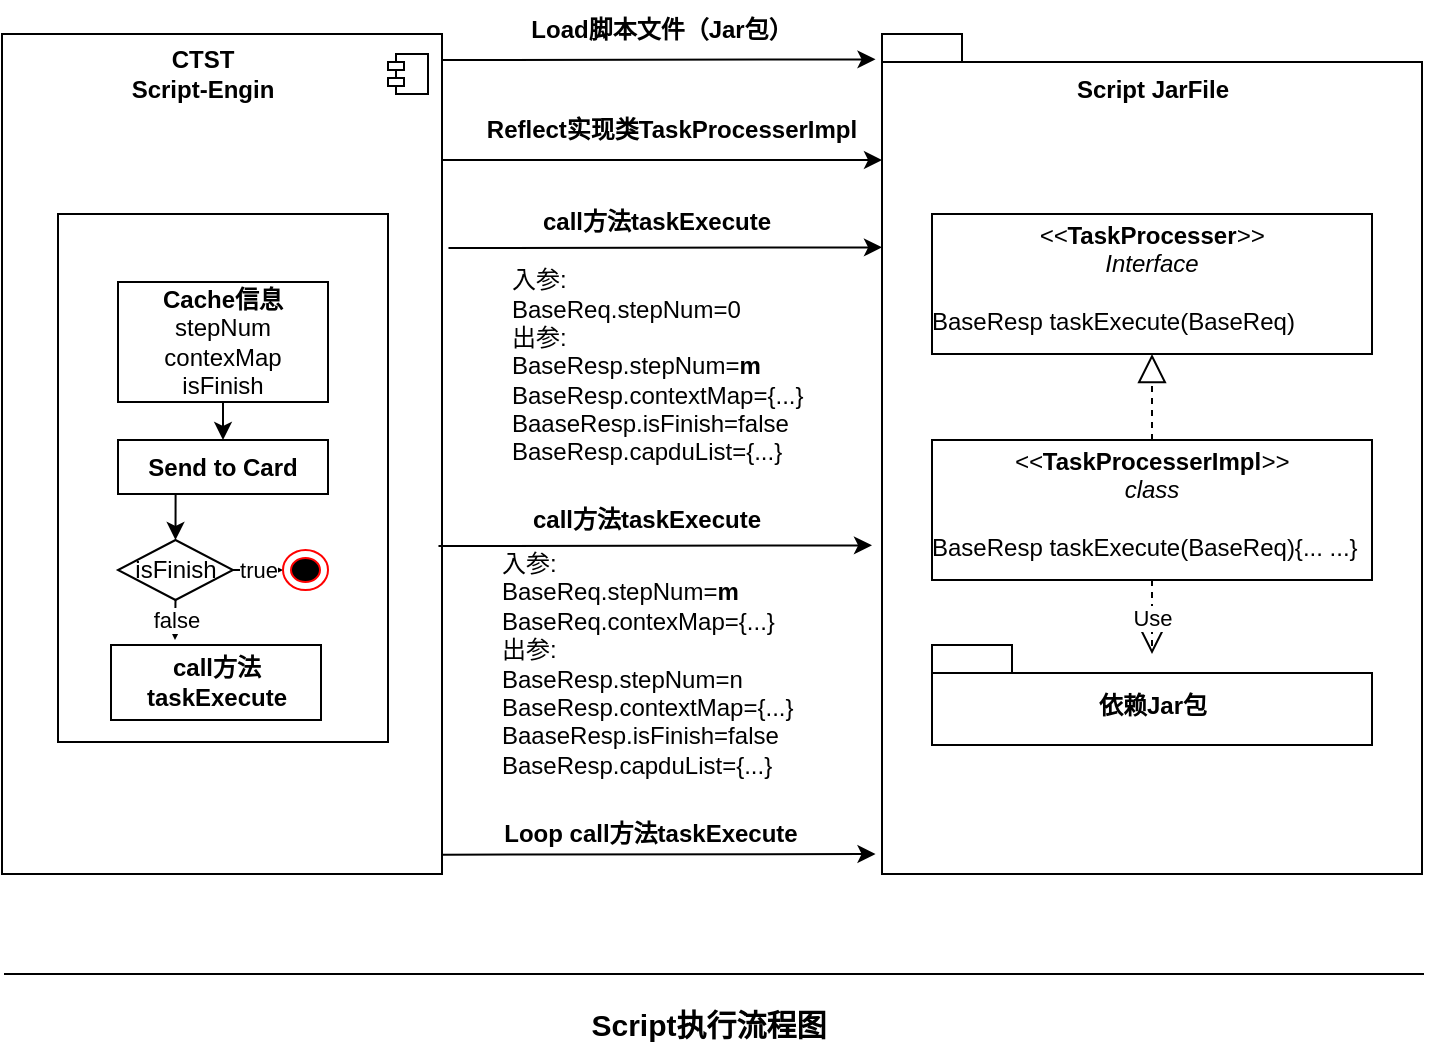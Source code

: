 <mxfile version="17.0.0" type="github" pages="2">
  <diagram id="DTb0DBWxI_fAw0stkX-Z" name="执行流程">
    <mxGraphModel dx="1038" dy="483" grid="1" gridSize="10" guides="1" tooltips="1" connect="1" arrows="1" fold="1" page="1" pageScale="1" pageWidth="827" pageHeight="1169" math="0" shadow="0">
      <root>
        <mxCell id="0" />
        <mxCell id="1" parent="0" />
        <mxCell id="gC5NSNKIQOHYEeJcPXgZ-23" value="" style="shape=folder;fontStyle=1;spacingTop=10;tabWidth=40;tabHeight=14;tabPosition=left;html=1;" vertex="1" parent="1">
          <mxGeometry x="499" y="530" width="270" height="420" as="geometry" />
        </mxCell>
        <mxCell id="gC5NSNKIQOHYEeJcPXgZ-8" value="&lt;p style=&quot;margin: 0px ; margin-top: 4px ; text-align: center&quot;&gt;&lt;i&gt;&amp;lt;&amp;lt;&lt;/i&gt;&lt;span&gt;&lt;b&gt;TaskProcesser&lt;/b&gt;&lt;/span&gt;&lt;i&gt;&amp;gt;&amp;gt;&lt;/i&gt;&lt;br&gt;&lt;i&gt;Interface&lt;/i&gt;&lt;/p&gt;&lt;p style=&quot;margin: 0px ; margin-left: 4px&quot;&gt;&lt;br&gt;&lt;/p&gt;BaseResp&lt;span&gt;&amp;nbsp;taskExecute(BaseReq)&lt;/span&gt;" style="verticalAlign=top;align=left;overflow=fill;fontSize=12;fontFamily=Helvetica;html=1;" vertex="1" parent="1">
          <mxGeometry x="524" y="620" width="220" height="70" as="geometry" />
        </mxCell>
        <mxCell id="gC5NSNKIQOHYEeJcPXgZ-10" value="&lt;p style=&quot;margin: 0px ; margin-top: 4px ; text-align: center&quot;&gt;&lt;i&gt;&amp;lt;&amp;lt;&lt;/i&gt;&lt;span&gt;&lt;b&gt;TaskProcesserImpl&lt;/b&gt;&lt;/span&gt;&lt;i&gt;&amp;gt;&amp;gt;&lt;/i&gt;&lt;br&gt;&lt;i&gt;class&lt;/i&gt;&lt;/p&gt;&lt;p style=&quot;margin: 0px ; margin-left: 4px&quot;&gt;&lt;br&gt;&lt;/p&gt;BaseResp&lt;span&gt;&amp;nbsp;taskExecute(BaseReq){... ...}&lt;/span&gt;" style="verticalAlign=top;align=left;overflow=fill;fontSize=12;fontFamily=Helvetica;html=1;" vertex="1" parent="1">
          <mxGeometry x="524" y="733" width="220" height="70" as="geometry" />
        </mxCell>
        <mxCell id="gC5NSNKIQOHYEeJcPXgZ-11" value="" style="endArrow=block;dashed=1;endFill=0;endSize=12;html=1;rounded=0;exitX=0.5;exitY=0;exitDx=0;exitDy=0;entryX=0.5;entryY=1;entryDx=0;entryDy=0;" edge="1" parent="1" source="gC5NSNKIQOHYEeJcPXgZ-10" target="gC5NSNKIQOHYEeJcPXgZ-8">
          <mxGeometry width="160" relative="1" as="geometry">
            <mxPoint x="534" y="520" as="sourcePoint" />
            <mxPoint x="694" y="520" as="targetPoint" />
          </mxGeometry>
        </mxCell>
        <mxCell id="gC5NSNKIQOHYEeJcPXgZ-21" value="依赖Jar包" style="shape=folder;fontStyle=1;spacingTop=10;tabWidth=40;tabHeight=14;tabPosition=left;html=1;" vertex="1" parent="1">
          <mxGeometry x="524" y="835.5" width="220" height="50" as="geometry" />
        </mxCell>
        <mxCell id="gC5NSNKIQOHYEeJcPXgZ-22" value="Use" style="endArrow=open;endSize=12;dashed=1;html=1;rounded=0;exitX=0.5;exitY=1;exitDx=0;exitDy=0;" edge="1" parent="1" source="gC5NSNKIQOHYEeJcPXgZ-10">
          <mxGeometry width="160" relative="1" as="geometry">
            <mxPoint x="534" y="640" as="sourcePoint" />
            <mxPoint x="634" y="840" as="targetPoint" />
          </mxGeometry>
        </mxCell>
        <mxCell id="gC5NSNKIQOHYEeJcPXgZ-24" value="&lt;b&gt;&lt;br&gt;&lt;/b&gt;" style="html=1;dropTarget=0;" vertex="1" parent="1">
          <mxGeometry x="59" y="530" width="220" height="420" as="geometry" />
        </mxCell>
        <mxCell id="gC5NSNKIQOHYEeJcPXgZ-63" value="" style="rounded=0;whiteSpace=wrap;html=1;" vertex="1" parent="1">
          <mxGeometry x="87" y="620" width="165" height="264" as="geometry" />
        </mxCell>
        <mxCell id="gC5NSNKIQOHYEeJcPXgZ-26" value="" style="endArrow=classic;html=1;rounded=0;entryX=-0.012;entryY=0.128;entryDx=0;entryDy=0;entryPerimeter=0;" edge="1" parent="1">
          <mxGeometry width="50" height="50" relative="1" as="geometry">
            <mxPoint x="279" y="543" as="sourcePoint" />
            <mxPoint x="495.76" y="542.68" as="targetPoint" />
          </mxGeometry>
        </mxCell>
        <mxCell id="gC5NSNKIQOHYEeJcPXgZ-27" value="Load脚本文件（Jar包）" style="text;html=1;strokeColor=none;fillColor=none;align=center;verticalAlign=middle;whiteSpace=wrap;rounded=0;fontStyle=1" vertex="1" parent="1">
          <mxGeometry x="319" y="513" width="140" height="30" as="geometry" />
        </mxCell>
        <mxCell id="gC5NSNKIQOHYEeJcPXgZ-28" value="" style="endArrow=classic;html=1;rounded=0;entryX=0;entryY=0.355;entryDx=0;entryDy=0;entryPerimeter=0;" edge="1" parent="1">
          <mxGeometry width="50" height="50" relative="1" as="geometry">
            <mxPoint x="279" y="593" as="sourcePoint" />
            <mxPoint x="499" y="593.05" as="targetPoint" />
          </mxGeometry>
        </mxCell>
        <mxCell id="gC5NSNKIQOHYEeJcPXgZ-29" value="Reflect实现类TaskProcesserImpl" style="text;html=1;strokeColor=none;fillColor=none;align=center;verticalAlign=middle;whiteSpace=wrap;rounded=0;fontStyle=1" vertex="1" parent="1">
          <mxGeometry x="289" y="563" width="210" height="30" as="geometry" />
        </mxCell>
        <mxCell id="gC5NSNKIQOHYEeJcPXgZ-31" value="" style="endArrow=classic;html=1;rounded=0;entryX=-0.012;entryY=0.128;entryDx=0;entryDy=0;entryPerimeter=0;" edge="1" parent="1">
          <mxGeometry width="50" height="50" relative="1" as="geometry">
            <mxPoint x="282.24" y="637" as="sourcePoint" />
            <mxPoint x="499" y="636.68" as="targetPoint" />
          </mxGeometry>
        </mxCell>
        <mxCell id="gC5NSNKIQOHYEeJcPXgZ-32" value="入参:&lt;br&gt;BaseReq.stepNum=0&lt;br&gt;出参:&lt;br&gt;&lt;div&gt;BaseResp.stepNum=&lt;b&gt;m&lt;/b&gt;&lt;/div&gt;&lt;div&gt;&lt;span&gt;BaseResp.contextMap={...}&lt;/span&gt;&lt;/div&gt;&lt;div&gt;&lt;span&gt;BaaseResp.isFinish=false&lt;/span&gt;&lt;/div&gt;&lt;div&gt;&lt;span&gt;BaseResp.capduList={...}&lt;br&gt;&lt;/span&gt;&lt;/div&gt;" style="text;html=1;strokeColor=none;fillColor=none;align=left;verticalAlign=middle;whiteSpace=wrap;rounded=0;" vertex="1" parent="1">
          <mxGeometry x="312.38" y="641" width="153.24" height="110" as="geometry" />
        </mxCell>
        <mxCell id="gC5NSNKIQOHYEeJcPXgZ-34" value="&lt;span style=&quot;text-align: left&quot;&gt;call方法taskExecute&lt;/span&gt;" style="text;html=1;align=center;verticalAlign=middle;resizable=0;points=[];autosize=1;strokeColor=none;fillColor=none;fontStyle=1" vertex="1" parent="1">
          <mxGeometry x="320.62" y="614" width="130" height="20" as="geometry" />
        </mxCell>
        <mxCell id="gC5NSNKIQOHYEeJcPXgZ-35" value="&lt;b&gt;CTST&lt;br&gt;Script-Engin&lt;/b&gt;" style="text;html=1;align=center;verticalAlign=middle;resizable=0;points=[];autosize=1;strokeColor=none;fillColor=none;" vertex="1" parent="1">
          <mxGeometry x="113.5" y="535" width="90" height="30" as="geometry" />
        </mxCell>
        <mxCell id="gC5NSNKIQOHYEeJcPXgZ-66" style="edgeStyle=orthogonalEdgeStyle;rounded=0;orthogonalLoop=1;jettySize=auto;html=1;exitX=0.5;exitY=1;exitDx=0;exitDy=0;entryX=0.5;entryY=0;entryDx=0;entryDy=0;" edge="1" parent="1" source="gC5NSNKIQOHYEeJcPXgZ-38" target="gC5NSNKIQOHYEeJcPXgZ-44">
          <mxGeometry relative="1" as="geometry" />
        </mxCell>
        <mxCell id="gC5NSNKIQOHYEeJcPXgZ-38" value="&lt;b&gt;Cache信息&lt;/b&gt;&lt;br&gt;&lt;span&gt;stepNum&lt;/span&gt;&lt;br&gt;&lt;span&gt;contexMap&lt;/span&gt;&lt;br&gt;&lt;span&gt;isFinish&lt;/span&gt;" style="rounded=0;whiteSpace=wrap;html=1;" vertex="1" parent="1">
          <mxGeometry x="117" y="654" width="105" height="60" as="geometry" />
        </mxCell>
        <mxCell id="gC5NSNKIQOHYEeJcPXgZ-39" value="" style="endArrow=classic;html=1;rounded=0;entryX=-0.012;entryY=0.128;entryDx=0;entryDy=0;entryPerimeter=0;" edge="1" parent="1">
          <mxGeometry width="50" height="50" relative="1" as="geometry">
            <mxPoint x="277.24" y="786" as="sourcePoint" />
            <mxPoint x="494" y="785.68" as="targetPoint" />
          </mxGeometry>
        </mxCell>
        <mxCell id="gC5NSNKIQOHYEeJcPXgZ-40" value="入参:&lt;br&gt;BaseReq.stepNum=&lt;b&gt;m&lt;/b&gt;&lt;br&gt;BaseReq.contexMap={...}&lt;br&gt;出参:&lt;br&gt;&lt;div&gt;&lt;span&gt;BaseResp.stepNum=n&lt;/span&gt;&lt;/div&gt;&lt;div&gt;&lt;span&gt;BaseResp.contextMap={...}&lt;/span&gt;&lt;/div&gt;&lt;div&gt;&lt;span&gt;BaaseResp.isFinish=false&lt;/span&gt;&lt;/div&gt;&lt;div&gt;&lt;span&gt;BaseResp.capduList={...}&lt;br&gt;&lt;/span&gt;&lt;/div&gt;" style="text;html=1;strokeColor=none;fillColor=none;align=left;verticalAlign=middle;whiteSpace=wrap;rounded=0;" vertex="1" parent="1">
          <mxGeometry x="307.38" y="790" width="153.24" height="110" as="geometry" />
        </mxCell>
        <mxCell id="gC5NSNKIQOHYEeJcPXgZ-41" value="&lt;span style=&quot;text-align: left&quot;&gt;call方法taskExecute&lt;/span&gt;" style="text;html=1;align=center;verticalAlign=middle;resizable=0;points=[];autosize=1;strokeColor=none;fillColor=none;fontStyle=1" vertex="1" parent="1">
          <mxGeometry x="315.62" y="763" width="130" height="20" as="geometry" />
        </mxCell>
        <mxCell id="gC5NSNKIQOHYEeJcPXgZ-49" style="edgeStyle=orthogonalEdgeStyle;rounded=0;orthogonalLoop=1;jettySize=auto;html=1;exitX=0.25;exitY=1;exitDx=0;exitDy=0;entryX=0.5;entryY=0;entryDx=0;entryDy=0;" edge="1" parent="1" source="gC5NSNKIQOHYEeJcPXgZ-44" target="gC5NSNKIQOHYEeJcPXgZ-45">
          <mxGeometry relative="1" as="geometry" />
        </mxCell>
        <mxCell id="gC5NSNKIQOHYEeJcPXgZ-44" value="&lt;b&gt;Send to Card&lt;/b&gt;" style="rounded=0;whiteSpace=wrap;html=1;" vertex="1" parent="1">
          <mxGeometry x="117" y="733" width="105" height="27" as="geometry" />
        </mxCell>
        <mxCell id="gC5NSNKIQOHYEeJcPXgZ-50" value="false" style="edgeStyle=orthogonalEdgeStyle;rounded=0;orthogonalLoop=1;jettySize=auto;html=1;exitX=0.5;exitY=1;exitDx=0;exitDy=0;" edge="1" parent="1" source="gC5NSNKIQOHYEeJcPXgZ-45">
          <mxGeometry relative="1" as="geometry">
            <mxPoint x="145.5" y="833" as="targetPoint" />
          </mxGeometry>
        </mxCell>
        <mxCell id="gC5NSNKIQOHYEeJcPXgZ-53" value="true" style="edgeStyle=orthogonalEdgeStyle;rounded=0;orthogonalLoop=1;jettySize=auto;html=1;exitX=1;exitY=0.5;exitDx=0;exitDy=0;entryX=0;entryY=0.5;entryDx=0;entryDy=0;" edge="1" parent="1" source="gC5NSNKIQOHYEeJcPXgZ-45" target="gC5NSNKIQOHYEeJcPXgZ-47">
          <mxGeometry relative="1" as="geometry" />
        </mxCell>
        <mxCell id="gC5NSNKIQOHYEeJcPXgZ-45" value="isFinish" style="rhombus;whiteSpace=wrap;html=1;" vertex="1" parent="1">
          <mxGeometry x="117" y="783" width="57.5" height="30" as="geometry" />
        </mxCell>
        <mxCell id="gC5NSNKIQOHYEeJcPXgZ-46" value="&lt;span style=&quot;font-weight: 700 ; text-align: left&quot;&gt;call方法taskExecute&lt;/span&gt;" style="rounded=0;whiteSpace=wrap;html=1;" vertex="1" parent="1">
          <mxGeometry x="113.5" y="835.5" width="105" height="37.5" as="geometry" />
        </mxCell>
        <mxCell id="gC5NSNKIQOHYEeJcPXgZ-47" value="" style="ellipse;html=1;shape=endState;fillColor=#000000;strokeColor=#ff0000;" vertex="1" parent="1">
          <mxGeometry x="199.5" y="788" width="22.5" height="20" as="geometry" />
        </mxCell>
        <mxCell id="gC5NSNKIQOHYEeJcPXgZ-56" value="" style="shape=module;jettyWidth=8;jettyHeight=4;" vertex="1" parent="1">
          <mxGeometry x="252" y="540" width="20" height="20" as="geometry" />
        </mxCell>
        <mxCell id="gC5NSNKIQOHYEeJcPXgZ-61" value="" style="shape=image;html=1;verticalAlign=top;verticalLabelPosition=bottom;labelBackgroundColor=#ffffff;imageAspect=0;aspect=fixed;image=https://cdn0.iconfinder.com/data/icons/phosphor-fill-vol-3/256/number-circle-one-fill-128.png" vertex="1" parent="1">
          <mxGeometry x="299" y="518" width="20" height="20" as="geometry" />
        </mxCell>
        <mxCell id="gC5NSNKIQOHYEeJcPXgZ-62" value="" style="shape=image;html=1;verticalAlign=top;verticalLabelPosition=bottom;labelBackgroundColor=#ffffff;imageAspect=0;aspect=fixed;image=https://cdn0.iconfinder.com/data/icons/phosphor-fill-vol-3/256/number-circle-two-fill-128.png" vertex="1" parent="1">
          <mxGeometry x="279" y="568" width="20" height="20" as="geometry" />
        </mxCell>
        <mxCell id="gC5NSNKIQOHYEeJcPXgZ-64" value="" style="shape=image;html=1;verticalAlign=top;verticalLabelPosition=bottom;labelBackgroundColor=#ffffff;imageAspect=0;aspect=fixed;image=https://cdn0.iconfinder.com/data/icons/phosphor-fill-vol-3/256/number-circle-four-fill-128.png" vertex="1" parent="1">
          <mxGeometry x="87" y="621" width="20" height="20" as="geometry" />
        </mxCell>
        <mxCell id="gC5NSNKIQOHYEeJcPXgZ-65" value="" style="shape=image;html=1;verticalAlign=top;verticalLabelPosition=bottom;labelBackgroundColor=#ffffff;imageAspect=0;aspect=fixed;image=https://cdn0.iconfinder.com/data/icons/phosphor-fill-vol-3/256/number-circle-three-fill-128.png" vertex="1" parent="1">
          <mxGeometry x="307.38" y="614" width="20" height="20" as="geometry" />
        </mxCell>
        <mxCell id="gC5NSNKIQOHYEeJcPXgZ-67" value="" style="shape=image;html=1;verticalAlign=top;verticalLabelPosition=bottom;labelBackgroundColor=#ffffff;imageAspect=0;aspect=fixed;image=https://cdn0.iconfinder.com/data/icons/phosphor-fill-vol-3/256/number-circle-five-fill-128.png" vertex="1" parent="1">
          <mxGeometry x="300.62" y="763" width="20" height="20" as="geometry" />
        </mxCell>
        <mxCell id="gC5NSNKIQOHYEeJcPXgZ-68" value="&lt;b&gt;Script JarFile&lt;/b&gt;" style="text;html=1;align=center;verticalAlign=middle;resizable=0;points=[];autosize=1;strokeColor=none;fillColor=none;" vertex="1" parent="1">
          <mxGeometry x="589" y="548" width="90" height="20" as="geometry" />
        </mxCell>
        <mxCell id="gC5NSNKIQOHYEeJcPXgZ-69" value="" style="shape=image;html=1;verticalAlign=top;verticalLabelPosition=bottom;labelBackgroundColor=#ffffff;imageAspect=0;aspect=fixed;image=https://cdn0.iconfinder.com/data/icons/phosphor-fill-vol-3/256/number-circle-six-fill-128.png" vertex="1" parent="1">
          <mxGeometry x="106.5" y="621" width="20" height="20" as="geometry" />
        </mxCell>
        <mxCell id="gC5NSNKIQOHYEeJcPXgZ-72" value="" style="endArrow=classic;html=1;rounded=0;entryX=-0.012;entryY=0.128;entryDx=0;entryDy=0;entryPerimeter=0;" edge="1" parent="1">
          <mxGeometry width="50" height="50" relative="1" as="geometry">
            <mxPoint x="279" y="940.32" as="sourcePoint" />
            <mxPoint x="495.76" y="940.0" as="targetPoint" />
          </mxGeometry>
        </mxCell>
        <mxCell id="gC5NSNKIQOHYEeJcPXgZ-73" value="&lt;span style=&quot;text-align: left&quot;&gt;Loop call方法taskExecute&lt;/span&gt;" style="text;html=1;align=center;verticalAlign=middle;resizable=0;points=[];autosize=1;strokeColor=none;fillColor=none;fontStyle=1" vertex="1" parent="1">
          <mxGeometry x="303" y="920" width="160" height="20" as="geometry" />
        </mxCell>
        <mxCell id="1KI4a15fSYZLkNNxH2AO-1" value="&lt;b style=&quot;font-size: 15px;&quot;&gt;&lt;font style=&quot;font-size: 15px;&quot;&gt;Script执行流程图&lt;/font&gt;&lt;/b&gt;" style="text;html=1;strokeColor=none;fillColor=none;align=center;verticalAlign=middle;whiteSpace=wrap;rounded=0;fontColor=#000000;fontSize=15;" vertex="1" parent="1">
          <mxGeometry x="307.38" y="1010" width="211" height="30" as="geometry" />
        </mxCell>
        <mxCell id="1KI4a15fSYZLkNNxH2AO-2" value="" style="endArrow=none;html=1;rounded=0;fontSize=15;fontColor=#000000;" edge="1" parent="1">
          <mxGeometry width="50" height="50" relative="1" as="geometry">
            <mxPoint x="60" y="1000" as="sourcePoint" />
            <mxPoint x="770" y="1000" as="targetPoint" />
          </mxGeometry>
        </mxCell>
      </root>
    </mxGraphModel>
  </diagram>
  <diagram id="MPzV4Yrkr5ZfgHS-EMmR" name="伪代码">
    <mxGraphModel dx="1038" dy="483" grid="1" gridSize="10" guides="1" tooltips="1" connect="1" arrows="1" fold="1" page="1" pageScale="1" pageWidth="827" pageHeight="1169" math="0" shadow="0">
      <root>
        <mxCell id="YnfjXB0vnyMLYhylSGmG-0" />
        <mxCell id="YnfjXB0vnyMLYhylSGmG-1" parent="YnfjXB0vnyMLYhylSGmG-0" />
        <mxCell id="YnfjXB0vnyMLYhylSGmG-2" value="&lt;span&gt;public class TaskProcesserImpl implements&amp;nbsp;&amp;nbsp;TaskProcesser{&lt;/span&gt;&lt;br&gt;&lt;br&gt;&lt;span&gt;BaseResp taskExecute(BaseReq req){&lt;br&gt;&lt;span&gt;	&lt;/span&gt;&lt;blockquote style=&quot;margin: 0 0 0 40px ; border: none ; padding: 0px&quot;&gt;BaseResp resp = new BaseResp();&lt;/blockquote&gt;&lt;/span&gt;&lt;blockquote style=&quot;margin: 0 0 0 40px ; border: none ; padding: 0px&quot;&gt;&lt;/blockquote&gt;&lt;blockquote style=&quot;margin: 0 0 0 40px ; border: none ; padding: 0px&quot;&gt;&lt;span&gt;switch(req.getStepNum){&lt;br&gt;&lt;/span&gt;&lt;/blockquote&gt;&lt;blockquote style=&quot;margin: 0 0 0 40px ; border: none ; padding: 0px&quot;&gt;&lt;blockquote style=&quot;margin: 0 0 0 40px ; border: none ; padding: 0px&quot;&gt;&lt;span&gt;case 0:{&lt;/span&gt;&lt;/blockquote&gt;&lt;blockquote style=&quot;margin: 0 0 0 40px ; border: none ; padding: 0px&quot;&gt;&lt;span&gt;//do something&lt;/span&gt;&lt;/blockquote&gt;&lt;blockquote style=&quot;margin: 0 0 0 40px ; border: none ; padding: 0px&quot;&gt;&lt;span&gt;resp.setContextMap(...);&lt;/span&gt;&lt;/blockquote&gt;&lt;blockquote style=&quot;margin: 0 0 0 40px ; border: none ; padding: 0px&quot;&gt;&lt;span&gt;resp.setStepNum(n)&lt;/span&gt;&lt;/blockquote&gt;&lt;blockquote style=&quot;margin: 0 0 0 40px ; border: none ; padding: 0px&quot;&gt;&lt;span&gt;resp.setCapduList(...);&lt;/span&gt;&lt;/blockquote&gt;&lt;blockquote style=&quot;margin: 0 0 0 40px ; border: none ; padding: 0px&quot;&gt;&lt;span&gt;break;&lt;/span&gt;&lt;/blockquote&gt;&lt;blockquote style=&quot;margin: 0 0 0 40px ; border: none ; padding: 0px&quot;&gt;&lt;span&gt;}&lt;/span&gt;&lt;/blockquote&gt;&lt;blockquote style=&quot;margin: 0 0 0 40px ; border: none ; padding: 0px&quot;&gt;&lt;span&gt;case m:{&lt;/span&gt;&lt;/blockquote&gt;&lt;blockquote style=&quot;margin: 0 0 0 40px ; border: none ; padding: 0px&quot;&gt;&lt;span&gt;req.getContextMap();&lt;/span&gt;&lt;/blockquote&gt;&lt;blockquote style=&quot;margin: 0 0 0 40px ; border: none ; padding: 0px&quot;&gt;&lt;span&gt;req.getRapdu();&lt;/span&gt;&lt;/blockquote&gt;&lt;blockquote style=&quot;margin: 0 0 0 40px ; border: none ; padding: 0px&quot;&gt;&lt;span&gt;//do something&lt;/span&gt;&lt;/blockquote&gt;&lt;blockquote style=&quot;margin: 0 0 0 40px ; border: none ; padding: 0px&quot;&gt;&lt;span&gt;resp.setContextMap(...);&lt;/span&gt;&lt;/blockquote&gt;&lt;blockquote style=&quot;margin: 0 0 0 40px ; border: none ; padding: 0px&quot;&gt;&lt;span&gt;resp.setStepNum(m)&lt;/span&gt;&lt;/blockquote&gt;&lt;blockquote style=&quot;margin: 0 0 0 40px ; border: none ; padding: 0px&quot;&gt;resp.setCapduList(...);&lt;span&gt;&lt;br&gt;&lt;/span&gt;&lt;/blockquote&gt;&lt;blockquote style=&quot;margin: 0 0 0 40px ; border: none ; padding: 0px&quot;&gt;&lt;span&gt;break;&lt;/span&gt;&lt;/blockquote&gt;&lt;blockquote style=&quot;margin: 0 0 0 40px ; border: none ; padding: 0px&quot;&gt;&lt;span&gt;}&lt;/span&gt;&lt;/blockquote&gt;&lt;blockquote style=&quot;margin: 0 0 0 40px ; border: none ; padding: 0px&quot;&gt;&lt;span&gt;case n:{&lt;/span&gt;&lt;/blockquote&gt;&lt;blockquote style=&quot;margin: 0 0 0 40px ; border: none ; padding: 0px&quot;&gt;&lt;span&gt;//do something&lt;/span&gt;&lt;/blockquote&gt;&lt;blockquote style=&quot;margin: 0 0 0 40px ; border: none ; padding: 0px&quot;&gt;&lt;span&gt;break;&lt;/span&gt;&lt;/blockquote&gt;&lt;blockquote style=&quot;margin: 0 0 0 40px ; border: none ; padding: 0px&quot;&gt;&lt;span&gt;}&lt;/span&gt;&lt;/blockquote&gt;&lt;blockquote style=&quot;margin: 0 0 0 40px ; border: none ; padding: 0px&quot;&gt;&lt;span&gt;defautl:{&lt;/span&gt;&lt;/blockquote&gt;&lt;blockquote style=&quot;margin: 0 0 0 40px ; border: none ; padding: 0px&quot;&gt;&lt;span&gt;&amp;nbsp;resp.setFinish(true);&lt;/span&gt;&lt;/blockquote&gt;&lt;blockquote style=&quot;margin: 0 0 0 40px ; border: none ; padding: 0px&quot;&gt;&lt;span&gt;}&lt;/span&gt;&lt;/blockquote&gt;&lt;/blockquote&gt;&lt;blockquote style=&quot;margin: 0 0 0 40px ; border: none ; padding: 0px&quot;&gt;&lt;span&gt;}&lt;/span&gt;&lt;/blockquote&gt;&lt;blockquote style=&quot;margin: 0 0 0 40px ; border: none ; padding: 0px&quot;&gt;&lt;span&gt;return resp;&lt;/span&gt;&lt;/blockquote&gt;&lt;span&gt;}&lt;/span&gt;&lt;br&gt;}" style="rounded=0;whiteSpace=wrap;html=1;align=left;fontStyle=0" vertex="1" parent="YnfjXB0vnyMLYhylSGmG-1">
          <mxGeometry x="210" y="450" width="310" height="482" as="geometry" />
        </mxCell>
      </root>
    </mxGraphModel>
  </diagram>
</mxfile>
